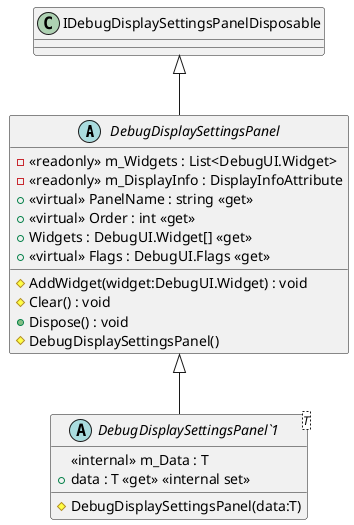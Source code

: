@startuml
abstract class DebugDisplaySettingsPanel {
    - <<readonly>> m_Widgets : List<DebugUI.Widget>
    - <<readonly>> m_DisplayInfo : DisplayInfoAttribute
    + <<virtual>> PanelName : string <<get>>
    + <<virtual>> Order : int <<get>>
    + Widgets : DebugUI.Widget[] <<get>>
    + <<virtual>> Flags : DebugUI.Flags <<get>>
    # AddWidget(widget:DebugUI.Widget) : void
    # Clear() : void
    + Dispose() : void
    # DebugDisplaySettingsPanel()
}
abstract class "DebugDisplaySettingsPanel`1"<T> {
    <<internal>> m_Data : T
    + data : T <<get>> <<internal set>>
    # DebugDisplaySettingsPanel(data:T)
}
IDebugDisplaySettingsPanelDisposable <|-- DebugDisplaySettingsPanel
DebugDisplaySettingsPanel <|-- "DebugDisplaySettingsPanel`1"
@enduml
